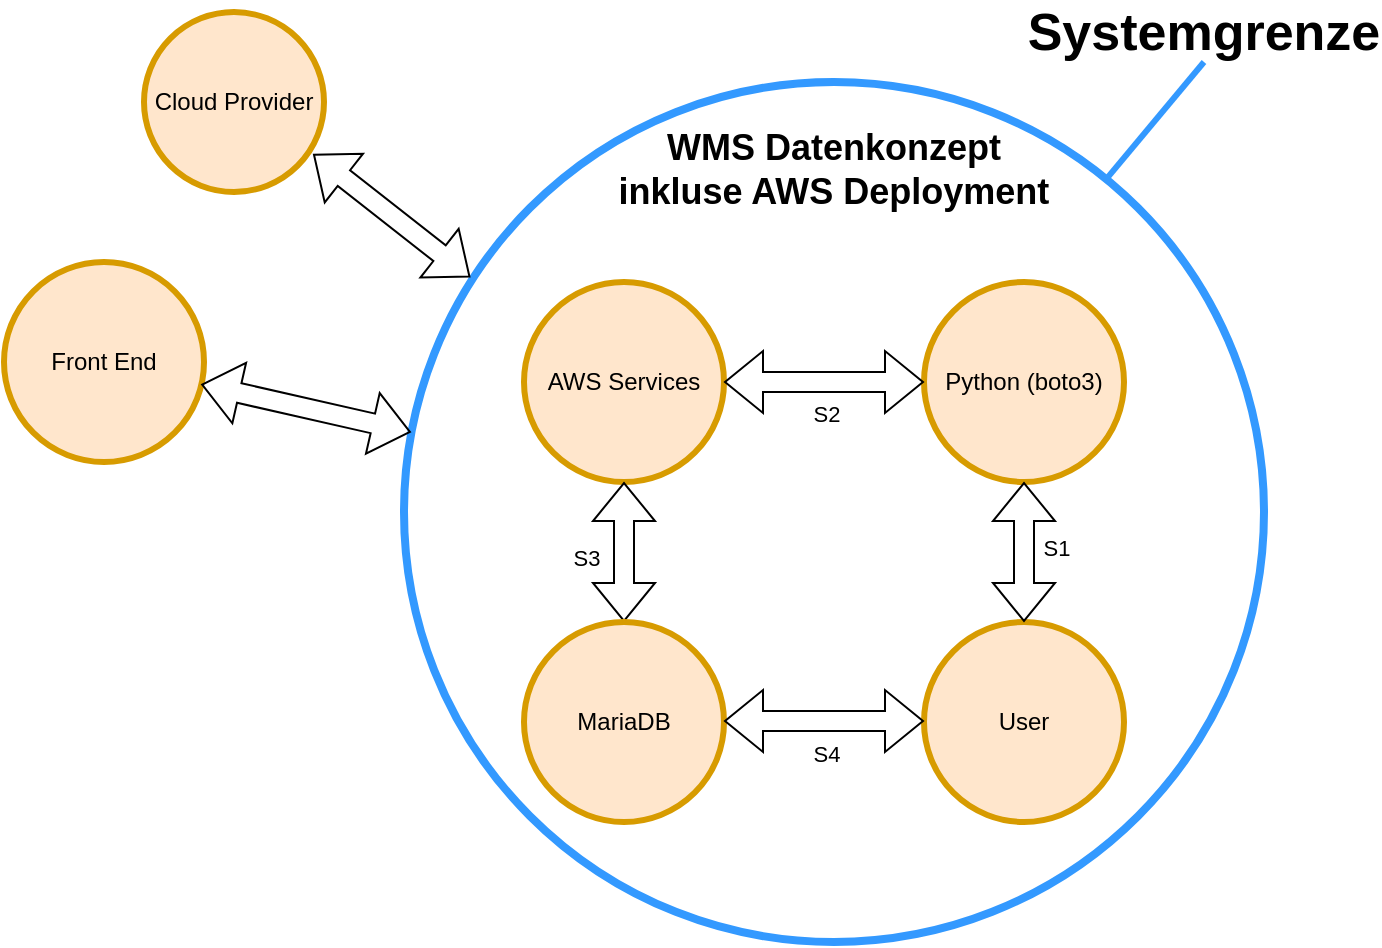 <mxfile version="24.2.5" type="device">
  <diagram name="Page-1" id="briIm781vtW46I6TjOci">
    <mxGraphModel dx="1002" dy="635" grid="1" gridSize="10" guides="1" tooltips="1" connect="1" arrows="1" fold="1" page="1" pageScale="1" pageWidth="1100" pageHeight="850" math="0" shadow="0">
      <root>
        <mxCell id="0" />
        <mxCell id="1" parent="0" />
        <mxCell id="cfvoRw8YOxAI8ECHDsBj-1" value="&lt;h1&gt;&lt;/h1&gt;&lt;h2 style=&quot;font-size: 18px;&quot; class=&quot;splunk2-h3&quot;&gt;&lt;div style=&quot;&quot;&gt;WMS Datenkonzept&lt;br&gt;inkluse AWS Deployment&lt;/div&gt;&lt;/h2&gt;" style="ellipse;whiteSpace=wrap;html=1;aspect=fixed;strokeWidth=4;strokeColor=#3399FF;align=center;verticalAlign=top;" parent="1" vertex="1">
          <mxGeometry x="290" y="70" width="430" height="430" as="geometry" />
        </mxCell>
        <mxCell id="cfvoRw8YOxAI8ECHDsBj-2" value="Cloud Provider" style="ellipse;whiteSpace=wrap;html=1;aspect=fixed;fillColor=#ffe6cc;strokeColor=#d79b00;strokeWidth=3;shadow=0;" parent="1" vertex="1">
          <mxGeometry x="160" y="35" width="90" height="90" as="geometry" />
        </mxCell>
        <mxCell id="cfvoRw8YOxAI8ECHDsBj-3" value="Front End" style="ellipse;whiteSpace=wrap;html=1;aspect=fixed;fillColor=#ffe6cc;strokeColor=#d79b00;strokeWidth=3;" parent="1" vertex="1">
          <mxGeometry x="90" y="160" width="100" height="100" as="geometry" />
        </mxCell>
        <mxCell id="cfvoRw8YOxAI8ECHDsBj-4" value="" style="shape=flexArrow;endArrow=classic;startArrow=classic;html=1;rounded=0;entryX=0.94;entryY=0.789;entryDx=0;entryDy=0;entryPerimeter=0;exitX=0.077;exitY=0.227;exitDx=0;exitDy=0;exitPerimeter=0;" parent="1" source="cfvoRw8YOxAI8ECHDsBj-1" target="cfvoRw8YOxAI8ECHDsBj-2" edge="1">
          <mxGeometry width="100" height="100" relative="1" as="geometry">
            <mxPoint x="312.487" y="160.0" as="sourcePoint" />
            <mxPoint x="250" y="110" as="targetPoint" />
          </mxGeometry>
        </mxCell>
        <mxCell id="cfvoRw8YOxAI8ECHDsBj-5" value="" style="shape=flexArrow;endArrow=classic;startArrow=classic;html=1;rounded=0;entryX=0.986;entryY=0.612;entryDx=0;entryDy=0;entryPerimeter=0;exitX=0.008;exitY=0.407;exitDx=0;exitDy=0;exitPerimeter=0;" parent="1" source="cfvoRw8YOxAI8ECHDsBj-1" target="cfvoRw8YOxAI8ECHDsBj-3" edge="1">
          <mxGeometry width="100" height="100" relative="1" as="geometry">
            <mxPoint x="280" y="240" as="sourcePoint" />
            <mxPoint x="200" y="220" as="targetPoint" />
          </mxGeometry>
        </mxCell>
        <mxCell id="cfvoRw8YOxAI8ECHDsBj-6" value="&lt;font size=&quot;1&quot; style=&quot;&quot;&gt;&lt;b style=&quot;font-size: 26px;&quot;&gt;Systemgrenze&lt;/b&gt;&lt;/font&gt;" style="text;html=1;strokeColor=none;fillColor=none;align=center;verticalAlign=middle;whiteSpace=wrap;rounded=0;" parent="1" vertex="1">
          <mxGeometry x="610" y="30" width="160" height="30" as="geometry" />
        </mxCell>
        <mxCell id="cfvoRw8YOxAI8ECHDsBj-7" value="" style="endArrow=none;html=1;rounded=0;entryX=0.5;entryY=1;entryDx=0;entryDy=0;exitX=0.819;exitY=0.11;exitDx=0;exitDy=0;exitPerimeter=0;strokeColor=#3399FF;strokeWidth=3;" parent="1" source="cfvoRw8YOxAI8ECHDsBj-1" target="cfvoRw8YOxAI8ECHDsBj-6" edge="1">
          <mxGeometry width="50" height="50" relative="1" as="geometry">
            <mxPoint x="490" y="270" as="sourcePoint" />
            <mxPoint x="540" y="220" as="targetPoint" />
          </mxGeometry>
        </mxCell>
        <mxCell id="cfvoRw8YOxAI8ECHDsBj-8" value="&lt;br&gt;" style="edgeLabel;html=1;align=center;verticalAlign=middle;resizable=0;points=[];" parent="cfvoRw8YOxAI8ECHDsBj-7" vertex="1" connectable="0">
          <mxGeometry x="-0.23" y="-3" relative="1" as="geometry">
            <mxPoint as="offset" />
          </mxGeometry>
        </mxCell>
        <mxCell id="cfvoRw8YOxAI8ECHDsBj-10" value="Python (boto3)" style="ellipse;whiteSpace=wrap;html=1;aspect=fixed;fillColor=#ffe6cc;strokeColor=#d79b00;strokeWidth=3;" parent="1" vertex="1">
          <mxGeometry x="550" y="170" width="100" height="100" as="geometry" />
        </mxCell>
        <mxCell id="cfvoRw8YOxAI8ECHDsBj-12" value="AWS Services" style="ellipse;whiteSpace=wrap;html=1;aspect=fixed;fillColor=#ffe6cc;strokeColor=#d79b00;strokeWidth=3;" parent="1" vertex="1">
          <mxGeometry x="350" y="170" width="100" height="100" as="geometry" />
        </mxCell>
        <mxCell id="cfvoRw8YOxAI8ECHDsBj-16" value="S2" style="shape=flexArrow;endArrow=classic;startArrow=classic;html=1;rounded=0;verticalAlign=middle;" parent="1" source="cfvoRw8YOxAI8ECHDsBj-12" target="cfvoRw8YOxAI8ECHDsBj-10" edge="1">
          <mxGeometry x="0.025" y="-16" width="100" height="100" relative="1" as="geometry">
            <mxPoint x="460" y="220" as="sourcePoint" />
            <mxPoint x="560" y="120" as="targetPoint" />
            <mxPoint as="offset" />
          </mxGeometry>
        </mxCell>
        <mxCell id="dmcQMsw5F4fNRdhkdfCY-1" value="User" style="ellipse;whiteSpace=wrap;html=1;aspect=fixed;fillColor=#ffe6cc;strokeColor=#d79b00;strokeWidth=3;" parent="1" vertex="1">
          <mxGeometry x="550" y="340" width="100" height="100" as="geometry" />
        </mxCell>
        <mxCell id="dmcQMsw5F4fNRdhkdfCY-2" value="S1" style="shape=flexArrow;endArrow=classic;startArrow=classic;html=1;rounded=0;verticalAlign=middle;entryX=0.5;entryY=1;entryDx=0;entryDy=0;" parent="1" source="dmcQMsw5F4fNRdhkdfCY-1" target="cfvoRw8YOxAI8ECHDsBj-10" edge="1">
          <mxGeometry x="0.061" y="-16" width="100" height="100" relative="1" as="geometry">
            <mxPoint x="600" y="253.5" as="sourcePoint" />
            <mxPoint x="703" y="286.5" as="targetPoint" />
            <mxPoint as="offset" />
          </mxGeometry>
        </mxCell>
        <mxCell id="dmcQMsw5F4fNRdhkdfCY-3" value="S3" style="shape=flexArrow;endArrow=classic;startArrow=classic;html=1;rounded=0;verticalAlign=middle;" parent="1" source="cfvoRw8YOxAI8ECHDsBj-12" target="Lz8UDlSxhKZMWuyiArUk-1" edge="1">
          <mxGeometry x="0.038" y="-19" width="100" height="100" relative="1" as="geometry">
            <mxPoint x="435" y="318" as="sourcePoint" />
            <mxPoint x="565" y="252" as="targetPoint" />
            <mxPoint y="1" as="offset" />
          </mxGeometry>
        </mxCell>
        <mxCell id="Lz8UDlSxhKZMWuyiArUk-1" value="MariaDB" style="ellipse;whiteSpace=wrap;html=1;aspect=fixed;fillColor=#ffe6cc;strokeColor=#d79b00;strokeWidth=3;" vertex="1" parent="1">
          <mxGeometry x="350" y="340" width="100" height="100" as="geometry" />
        </mxCell>
        <mxCell id="Lz8UDlSxhKZMWuyiArUk-2" value="S4" style="shape=flexArrow;endArrow=classic;startArrow=classic;html=1;rounded=0;verticalAlign=middle;" edge="1" parent="1">
          <mxGeometry x="0.025" y="-16" width="100" height="100" relative="1" as="geometry">
            <mxPoint x="450" y="389.5" as="sourcePoint" />
            <mxPoint x="550" y="389.5" as="targetPoint" />
            <mxPoint as="offset" />
          </mxGeometry>
        </mxCell>
      </root>
    </mxGraphModel>
  </diagram>
</mxfile>
